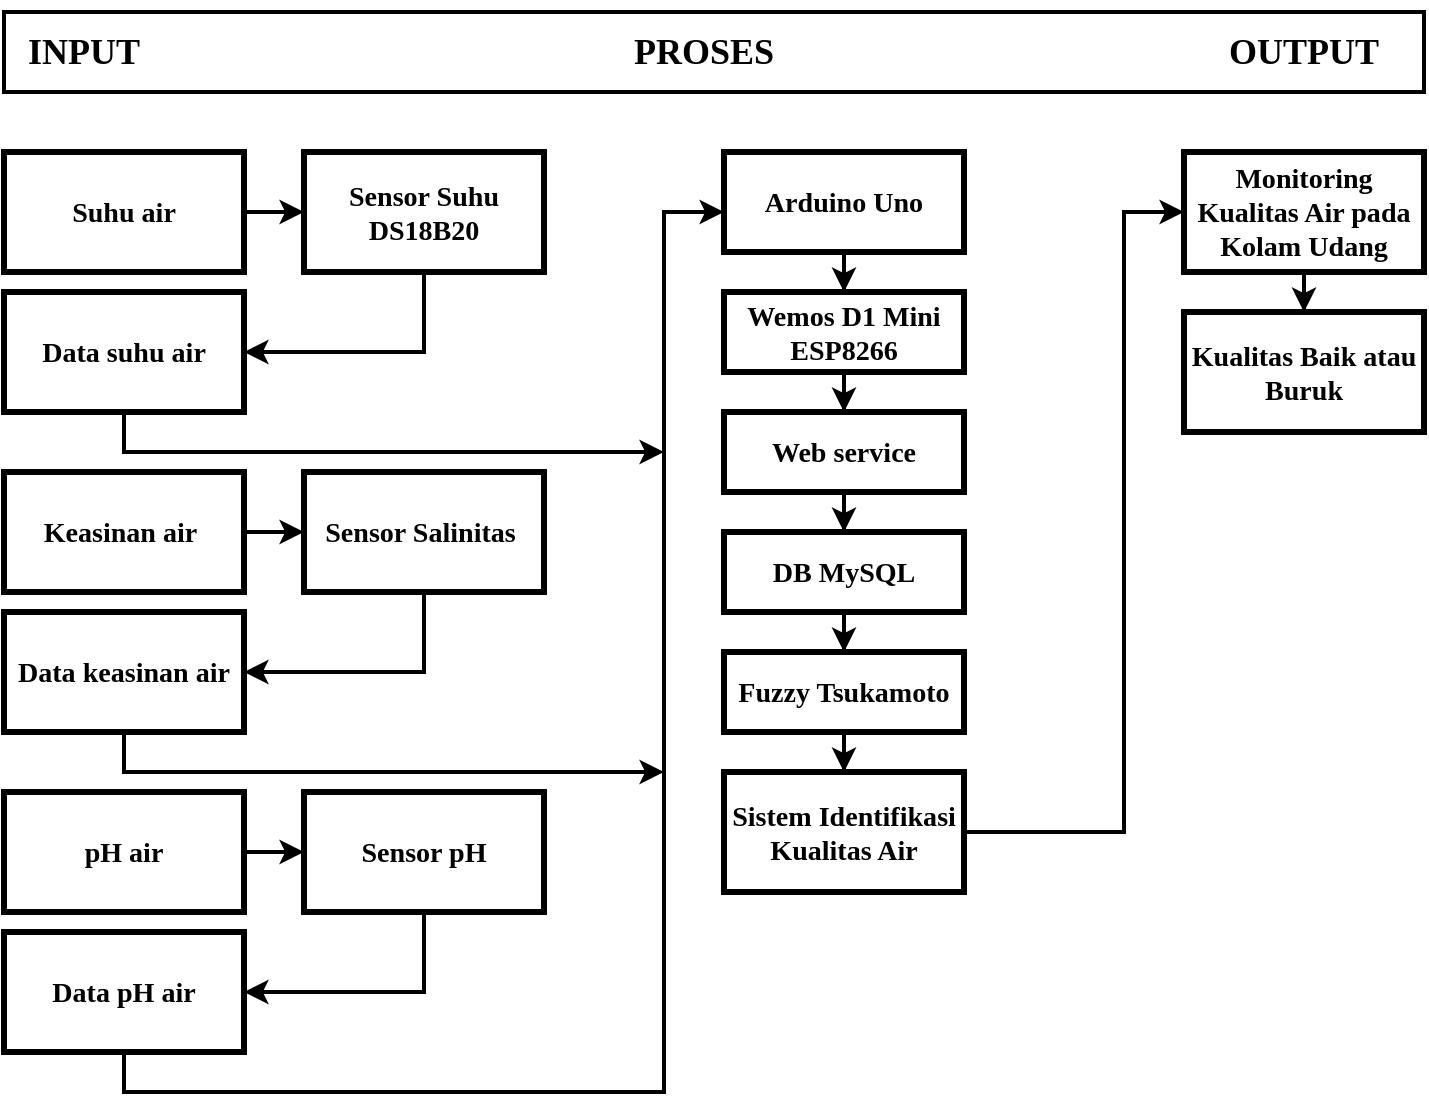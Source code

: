 <mxfile version="14.9.2" type="github" pages="2">
  <diagram id="Miadp8Q_i8-TEkMNeKiU" name="Page-1">
    <mxGraphModel dx="1275" dy="424" grid="1" gridSize="10" guides="1" tooltips="1" connect="1" arrows="1" fold="1" page="1" pageScale="1" pageWidth="850" pageHeight="1100" math="0" shadow="0">
      <root>
        <mxCell id="0" />
        <mxCell id="1" parent="0" />
        <mxCell id="FrHt9vHI5P7naRnpHzFz-1" value="" style="rounded=0;whiteSpace=wrap;html=1;strokeWidth=2;" parent="1" vertex="1">
          <mxGeometry x="-100" y="20" width="710" height="40" as="geometry" />
        </mxCell>
        <mxCell id="FrHt9vHI5P7naRnpHzFz-2" value="&lt;h2&gt;&lt;font face=&quot;Times New Roman&quot;&gt;INPUT&lt;/font&gt;&lt;/h2&gt;" style="text;html=1;strokeColor=none;fillColor=none;align=center;verticalAlign=middle;whiteSpace=wrap;rounded=0;" parent="1" vertex="1">
          <mxGeometry x="-80" y="30" width="40" height="20" as="geometry" />
        </mxCell>
        <mxCell id="FrHt9vHI5P7naRnpHzFz-3" value="&lt;h2&gt;&lt;font face=&quot;Times New Roman&quot;&gt;PROSES&lt;/font&gt;&lt;/h2&gt;" style="text;html=1;strokeColor=none;fillColor=none;align=center;verticalAlign=middle;whiteSpace=wrap;rounded=0;" parent="1" vertex="1">
          <mxGeometry x="230" y="30" width="40" height="20" as="geometry" />
        </mxCell>
        <mxCell id="FrHt9vHI5P7naRnpHzFz-4" value="&lt;h2&gt;&lt;font face=&quot;Times New Roman&quot;&gt;OUTPUT&lt;/font&gt;&lt;/h2&gt;" style="text;html=1;strokeColor=none;fillColor=none;align=center;verticalAlign=middle;whiteSpace=wrap;rounded=0;" parent="1" vertex="1">
          <mxGeometry x="530" y="30" width="40" height="20" as="geometry" />
        </mxCell>
        <mxCell id="FrHt9vHI5P7naRnpHzFz-6" style="edgeStyle=orthogonalEdgeStyle;rounded=0;orthogonalLoop=1;jettySize=auto;html=1;strokeWidth=2;" parent="1" source="FrHt9vHI5P7naRnpHzFz-5" target="FrHt9vHI5P7naRnpHzFz-7" edge="1">
          <mxGeometry relative="1" as="geometry">
            <mxPoint x="40" y="120" as="targetPoint" />
          </mxGeometry>
        </mxCell>
        <mxCell id="FrHt9vHI5P7naRnpHzFz-5" value="&lt;h3&gt;&lt;font face=&quot;Times New Roman&quot;&gt;Suhu air&lt;/font&gt;&lt;/h3&gt;" style="rounded=0;whiteSpace=wrap;html=1;strokeWidth=3;" parent="1" vertex="1">
          <mxGeometry x="-100" y="90" width="120" height="60" as="geometry" />
        </mxCell>
        <mxCell id="FrHt9vHI5P7naRnpHzFz-8" style="edgeStyle=orthogonalEdgeStyle;rounded=0;orthogonalLoop=1;jettySize=auto;html=1;strokeWidth=2;" parent="1" source="FrHt9vHI5P7naRnpHzFz-7" target="FrHt9vHI5P7naRnpHzFz-9" edge="1">
          <mxGeometry relative="1" as="geometry">
            <mxPoint x="50" y="200" as="targetPoint" />
            <Array as="points">
              <mxPoint x="110" y="190" />
            </Array>
          </mxGeometry>
        </mxCell>
        <mxCell id="FrHt9vHI5P7naRnpHzFz-7" value="&lt;h3&gt;&lt;font face=&quot;Times New Roman&quot;&gt;Sensor Suhu DS18B20&lt;/font&gt;&lt;/h3&gt;" style="rounded=0;whiteSpace=wrap;html=1;strokeWidth=3;" parent="1" vertex="1">
          <mxGeometry x="50" y="90" width="120" height="60" as="geometry" />
        </mxCell>
        <mxCell id="FrHt9vHI5P7naRnpHzFz-38" style="edgeStyle=orthogonalEdgeStyle;rounded=0;orthogonalLoop=1;jettySize=auto;html=1;strokeWidth=2;" parent="1" source="FrHt9vHI5P7naRnpHzFz-9" edge="1">
          <mxGeometry relative="1" as="geometry">
            <mxPoint x="230" y="240" as="targetPoint" />
            <Array as="points">
              <mxPoint x="-40" y="240" />
            </Array>
          </mxGeometry>
        </mxCell>
        <mxCell id="FrHt9vHI5P7naRnpHzFz-9" value="&lt;h3&gt;&lt;font face=&quot;Times New Roman&quot;&gt;Data suhu air&lt;/font&gt;&lt;/h3&gt;" style="rounded=0;whiteSpace=wrap;html=1;strokeWidth=3;" parent="1" vertex="1">
          <mxGeometry x="-100" y="160" width="120" height="60" as="geometry" />
        </mxCell>
        <mxCell id="FrHt9vHI5P7naRnpHzFz-13" style="edgeStyle=orthogonalEdgeStyle;rounded=0;orthogonalLoop=1;jettySize=auto;html=1;entryX=0;entryY=0.5;entryDx=0;entryDy=0;strokeWidth=2;" parent="1" source="FrHt9vHI5P7naRnpHzFz-10" target="FrHt9vHI5P7naRnpHzFz-11" edge="1">
          <mxGeometry relative="1" as="geometry" />
        </mxCell>
        <mxCell id="FrHt9vHI5P7naRnpHzFz-10" value="&lt;h3&gt;&lt;font face=&quot;Times New Roman&quot;&gt;Keasinan air&amp;nbsp;&lt;/font&gt;&lt;/h3&gt;" style="rounded=0;whiteSpace=wrap;html=1;strokeWidth=3;" parent="1" vertex="1">
          <mxGeometry x="-100" y="250" width="120" height="60" as="geometry" />
        </mxCell>
        <mxCell id="FrHt9vHI5P7naRnpHzFz-14" style="edgeStyle=orthogonalEdgeStyle;rounded=0;orthogonalLoop=1;jettySize=auto;html=1;entryX=1;entryY=0.5;entryDx=0;entryDy=0;strokeWidth=2;" parent="1" source="FrHt9vHI5P7naRnpHzFz-11" target="FrHt9vHI5P7naRnpHzFz-12" edge="1">
          <mxGeometry relative="1" as="geometry">
            <Array as="points">
              <mxPoint x="110" y="350" />
            </Array>
          </mxGeometry>
        </mxCell>
        <mxCell id="FrHt9vHI5P7naRnpHzFz-11" value="&lt;h3&gt;&lt;font face=&quot;Times New Roman&quot;&gt;Sensor Salinitas&amp;nbsp;&lt;/font&gt;&lt;/h3&gt;" style="rounded=0;whiteSpace=wrap;html=1;strokeWidth=3;" parent="1" vertex="1">
          <mxGeometry x="50" y="250" width="120" height="60" as="geometry" />
        </mxCell>
        <mxCell id="FrHt9vHI5P7naRnpHzFz-41" style="edgeStyle=orthogonalEdgeStyle;rounded=0;orthogonalLoop=1;jettySize=auto;html=1;strokeWidth=2;" parent="1" source="FrHt9vHI5P7naRnpHzFz-12" edge="1">
          <mxGeometry relative="1" as="geometry">
            <mxPoint x="230" y="400" as="targetPoint" />
            <Array as="points">
              <mxPoint x="-40" y="400" />
            </Array>
          </mxGeometry>
        </mxCell>
        <mxCell id="FrHt9vHI5P7naRnpHzFz-12" value="&lt;h3&gt;&lt;font face=&quot;Times New Roman&quot;&gt;Data keasinan air&lt;/font&gt;&lt;/h3&gt;" style="rounded=0;whiteSpace=wrap;html=1;strokeWidth=3;" parent="1" vertex="1">
          <mxGeometry x="-100" y="320" width="120" height="60" as="geometry" />
        </mxCell>
        <mxCell id="FrHt9vHI5P7naRnpHzFz-15" value="&lt;h3&gt;&lt;font face=&quot;Times New Roman&quot;&gt;pH air&lt;/font&gt;&lt;/h3&gt;" style="rounded=0;whiteSpace=wrap;html=1;strokeWidth=3;" parent="1" vertex="1">
          <mxGeometry x="-100" y="410" width="120" height="60" as="geometry" />
        </mxCell>
        <mxCell id="FrHt9vHI5P7naRnpHzFz-16" style="edgeStyle=orthogonalEdgeStyle;rounded=0;orthogonalLoop=1;jettySize=auto;html=1;entryX=0;entryY=0.5;entryDx=0;entryDy=0;strokeWidth=2;" parent="1" source="FrHt9vHI5P7naRnpHzFz-15" target="FrHt9vHI5P7naRnpHzFz-17" edge="1">
          <mxGeometry relative="1" as="geometry" />
        </mxCell>
        <mxCell id="FrHt9vHI5P7naRnpHzFz-17" value="&lt;h3&gt;&lt;font face=&quot;Times New Roman&quot;&gt;Sensor pH&lt;/font&gt;&lt;/h3&gt;" style="rounded=0;whiteSpace=wrap;html=1;strokeWidth=3;" parent="1" vertex="1">
          <mxGeometry x="50" y="410" width="120" height="60" as="geometry" />
        </mxCell>
        <mxCell id="FrHt9vHI5P7naRnpHzFz-18" style="edgeStyle=orthogonalEdgeStyle;rounded=0;orthogonalLoop=1;jettySize=auto;html=1;entryX=1;entryY=0.5;entryDx=0;entryDy=0;strokeWidth=2;" parent="1" source="FrHt9vHI5P7naRnpHzFz-17" target="FrHt9vHI5P7naRnpHzFz-19" edge="1">
          <mxGeometry relative="1" as="geometry">
            <Array as="points">
              <mxPoint x="110" y="510" />
            </Array>
          </mxGeometry>
        </mxCell>
        <mxCell id="FrHt9vHI5P7naRnpHzFz-20" style="edgeStyle=orthogonalEdgeStyle;rounded=0;orthogonalLoop=1;jettySize=auto;html=1;strokeWidth=2;" parent="1" source="FrHt9vHI5P7naRnpHzFz-19" target="FrHt9vHI5P7naRnpHzFz-23" edge="1">
          <mxGeometry relative="1" as="geometry">
            <mxPoint x="280" y="560" as="targetPoint" />
            <Array as="points">
              <mxPoint x="-40" y="560" />
              <mxPoint x="230" y="560" />
              <mxPoint x="230" y="120" />
            </Array>
          </mxGeometry>
        </mxCell>
        <mxCell id="FrHt9vHI5P7naRnpHzFz-19" value="&lt;h3&gt;&lt;font face=&quot;Times New Roman&quot;&gt;Data pH air&lt;/font&gt;&lt;/h3&gt;" style="rounded=0;whiteSpace=wrap;html=1;strokeWidth=3;" parent="1" vertex="1">
          <mxGeometry x="-100" y="480" width="120" height="60" as="geometry" />
        </mxCell>
        <mxCell id="FrHt9vHI5P7naRnpHzFz-24" style="edgeStyle=orthogonalEdgeStyle;rounded=0;orthogonalLoop=1;jettySize=auto;html=1;strokeWidth=2;" parent="1" source="FrHt9vHI5P7naRnpHzFz-23" target="FrHt9vHI5P7naRnpHzFz-25" edge="1">
          <mxGeometry relative="1" as="geometry">
            <mxPoint x="320" y="170" as="targetPoint" />
          </mxGeometry>
        </mxCell>
        <mxCell id="FrHt9vHI5P7naRnpHzFz-23" value="&lt;h3&gt;&lt;font face=&quot;Times New Roman&quot;&gt;Arduino Uno&lt;/font&gt;&lt;/h3&gt;" style="rounded=0;whiteSpace=wrap;html=1;strokeWidth=3;" parent="1" vertex="1">
          <mxGeometry x="260" y="90" width="120" height="50" as="geometry" />
        </mxCell>
        <mxCell id="FrHt9vHI5P7naRnpHzFz-27" value="" style="edgeStyle=orthogonalEdgeStyle;rounded=0;orthogonalLoop=1;jettySize=auto;html=1;strokeWidth=2;" parent="1" source="FrHt9vHI5P7naRnpHzFz-25" target="FrHt9vHI5P7naRnpHzFz-26" edge="1">
          <mxGeometry relative="1" as="geometry" />
        </mxCell>
        <mxCell id="FrHt9vHI5P7naRnpHzFz-25" value="&lt;h3&gt;&lt;font face=&quot;Times New Roman&quot;&gt;Wemos D1 Mini ESP8266&lt;/font&gt;&lt;/h3&gt;" style="rounded=0;whiteSpace=wrap;html=1;strokeWidth=3;" parent="1" vertex="1">
          <mxGeometry x="260" y="160" width="120" height="40" as="geometry" />
        </mxCell>
        <mxCell id="FrHt9vHI5P7naRnpHzFz-29" value="" style="edgeStyle=orthogonalEdgeStyle;rounded=0;orthogonalLoop=1;jettySize=auto;html=1;strokeWidth=2;" parent="1" source="FrHt9vHI5P7naRnpHzFz-26" target="FrHt9vHI5P7naRnpHzFz-28" edge="1">
          <mxGeometry relative="1" as="geometry" />
        </mxCell>
        <mxCell id="FrHt9vHI5P7naRnpHzFz-26" value="&lt;h3&gt;&lt;font face=&quot;Times New Roman&quot;&gt;Web service&lt;/font&gt;&lt;/h3&gt;" style="rounded=0;whiteSpace=wrap;html=1;strokeWidth=3;" parent="1" vertex="1">
          <mxGeometry x="260" y="220" width="120" height="40" as="geometry" />
        </mxCell>
        <mxCell id="FrHt9vHI5P7naRnpHzFz-31" value="" style="edgeStyle=orthogonalEdgeStyle;rounded=0;orthogonalLoop=1;jettySize=auto;html=1;strokeWidth=2;" parent="1" source="FrHt9vHI5P7naRnpHzFz-28" target="FrHt9vHI5P7naRnpHzFz-30" edge="1">
          <mxGeometry relative="1" as="geometry" />
        </mxCell>
        <mxCell id="FrHt9vHI5P7naRnpHzFz-28" value="&lt;h3&gt;&lt;font face=&quot;Times New Roman&quot;&gt;DB MySQL&lt;/font&gt;&lt;/h3&gt;" style="rounded=0;whiteSpace=wrap;html=1;strokeWidth=3;" parent="1" vertex="1">
          <mxGeometry x="260" y="280" width="120" height="40" as="geometry" />
        </mxCell>
        <mxCell id="FrHt9vHI5P7naRnpHzFz-33" value="" style="edgeStyle=orthogonalEdgeStyle;rounded=0;orthogonalLoop=1;jettySize=auto;html=1;strokeWidth=2;" parent="1" source="FrHt9vHI5P7naRnpHzFz-30" target="FrHt9vHI5P7naRnpHzFz-32" edge="1">
          <mxGeometry relative="1" as="geometry" />
        </mxCell>
        <mxCell id="FrHt9vHI5P7naRnpHzFz-30" value="&lt;h3&gt;&lt;font face=&quot;Times New Roman&quot;&gt;Fuzzy Tsukamoto&lt;/font&gt;&lt;/h3&gt;" style="rounded=0;whiteSpace=wrap;html=1;strokeWidth=3;" parent="1" vertex="1">
          <mxGeometry x="260" y="340" width="120" height="40" as="geometry" />
        </mxCell>
        <mxCell id="FrHt9vHI5P7naRnpHzFz-35" value="" style="edgeStyle=orthogonalEdgeStyle;rounded=0;orthogonalLoop=1;jettySize=auto;html=1;strokeWidth=2;" parent="1" source="FrHt9vHI5P7naRnpHzFz-32" target="FrHt9vHI5P7naRnpHzFz-34" edge="1">
          <mxGeometry relative="1" as="geometry">
            <Array as="points">
              <mxPoint x="460" y="430" />
              <mxPoint x="460" y="120" />
            </Array>
          </mxGeometry>
        </mxCell>
        <mxCell id="FrHt9vHI5P7naRnpHzFz-32" value="&lt;h3&gt;&lt;font face=&quot;Times New Roman&quot;&gt;Sistem Identifikasi Kualitas Air&lt;/font&gt;&lt;/h3&gt;" style="rounded=0;whiteSpace=wrap;html=1;strokeWidth=3;" parent="1" vertex="1">
          <mxGeometry x="260" y="400" width="120" height="60" as="geometry" />
        </mxCell>
        <mxCell id="FrHt9vHI5P7naRnpHzFz-37" value="" style="edgeStyle=orthogonalEdgeStyle;rounded=0;orthogonalLoop=1;jettySize=auto;html=1;strokeWidth=2;" parent="1" source="FrHt9vHI5P7naRnpHzFz-34" target="FrHt9vHI5P7naRnpHzFz-36" edge="1">
          <mxGeometry relative="1" as="geometry" />
        </mxCell>
        <mxCell id="FrHt9vHI5P7naRnpHzFz-34" value="&lt;h3&gt;&lt;font face=&quot;Times New Roman&quot;&gt;Monitoring Kualitas Air pada Kolam Udang&lt;/font&gt;&lt;/h3&gt;" style="rounded=0;whiteSpace=wrap;html=1;strokeWidth=3;" parent="1" vertex="1">
          <mxGeometry x="490" y="90" width="120" height="60" as="geometry" />
        </mxCell>
        <mxCell id="FrHt9vHI5P7naRnpHzFz-36" value="&lt;h3&gt;&lt;font face=&quot;Times New Roman&quot;&gt;Kualitas Baik atau Buruk&lt;/font&gt;&lt;/h3&gt;" style="rounded=0;whiteSpace=wrap;html=1;strokeWidth=3;" parent="1" vertex="1">
          <mxGeometry x="490" y="170" width="120" height="60" as="geometry" />
        </mxCell>
      </root>
    </mxGraphModel>
  </diagram>
  <diagram id="BUURIVS-Rmmmxex5JJOb" name="Page-2">
    <mxGraphModel dx="1108" dy="425" grid="1" gridSize="10" guides="1" tooltips="1" connect="1" arrows="1" fold="1" page="1" pageScale="1" pageWidth="850" pageHeight="1100" math="0" shadow="0">
      <root>
        <mxCell id="5FlN-QPKYDjkpCMWdBCi-0" />
        <mxCell id="5FlN-QPKYDjkpCMWdBCi-1" parent="5FlN-QPKYDjkpCMWdBCi-0" />
        <mxCell id="5FlN-QPKYDjkpCMWdBCi-4" style="edgeStyle=orthogonalEdgeStyle;rounded=0;orthogonalLoop=1;jettySize=auto;html=1;" edge="1" parent="5FlN-QPKYDjkpCMWdBCi-1" source="5FlN-QPKYDjkpCMWdBCi-2">
          <mxGeometry relative="1" as="geometry">
            <mxPoint x="200" y="130" as="targetPoint" />
          </mxGeometry>
        </mxCell>
        <mxCell id="5FlN-QPKYDjkpCMWdBCi-2" value="Mulai" style="rounded=1;whiteSpace=wrap;html=1;arcSize=50;" vertex="1" parent="5FlN-QPKYDjkpCMWdBCi-1">
          <mxGeometry x="140" y="40" width="120" height="60" as="geometry" />
        </mxCell>
        <mxCell id="5FlN-QPKYDjkpCMWdBCi-6" value="" style="edgeStyle=orthogonalEdgeStyle;rounded=0;orthogonalLoop=1;jettySize=auto;html=1;" edge="1" parent="5FlN-QPKYDjkpCMWdBCi-1" source="5FlN-QPKYDjkpCMWdBCi-3" target="5FlN-QPKYDjkpCMWdBCi-5">
          <mxGeometry relative="1" as="geometry" />
        </mxCell>
        <mxCell id="5FlN-QPKYDjkpCMWdBCi-3" value="Menerima Data Nilai Variabel Input" style="rounded=0;whiteSpace=wrap;html=1;" vertex="1" parent="5FlN-QPKYDjkpCMWdBCi-1">
          <mxGeometry x="140" y="130" width="120" height="60" as="geometry" />
        </mxCell>
        <mxCell id="5FlN-QPKYDjkpCMWdBCi-8" value="" style="edgeStyle=orthogonalEdgeStyle;rounded=0;orthogonalLoop=1;jettySize=auto;html=1;" edge="1" parent="5FlN-QPKYDjkpCMWdBCi-1" source="5FlN-QPKYDjkpCMWdBCi-5" target="5FlN-QPKYDjkpCMWdBCi-7">
          <mxGeometry relative="1" as="geometry" />
        </mxCell>
        <mxCell id="5FlN-QPKYDjkpCMWdBCi-5" value="Merubah Variabel Input Kedalam Himpunan Fuzzy" style="rounded=0;whiteSpace=wrap;html=1;" vertex="1" parent="5FlN-QPKYDjkpCMWdBCi-1">
          <mxGeometry x="140" y="210" width="120" height="60" as="geometry" />
        </mxCell>
        <mxCell id="5FlN-QPKYDjkpCMWdBCi-10" value="" style="edgeStyle=orthogonalEdgeStyle;rounded=0;orthogonalLoop=1;jettySize=auto;html=1;" edge="1" parent="5FlN-QPKYDjkpCMWdBCi-1" source="5FlN-QPKYDjkpCMWdBCi-7" target="5FlN-QPKYDjkpCMWdBCi-9">
          <mxGeometry relative="1" as="geometry" />
        </mxCell>
        <mxCell id="5FlN-QPKYDjkpCMWdBCi-7" value="Mencari Nilai Z, a-predikat / Fuzzy setiap aturan" style="rounded=0;whiteSpace=wrap;html=1;" vertex="1" parent="5FlN-QPKYDjkpCMWdBCi-1">
          <mxGeometry x="140" y="290" width="120" height="60" as="geometry" />
        </mxCell>
        <mxCell id="5FlN-QPKYDjkpCMWdBCi-15" value="" style="edgeStyle=orthogonalEdgeStyle;rounded=0;orthogonalLoop=1;jettySize=auto;html=1;" edge="1" parent="5FlN-QPKYDjkpCMWdBCi-1" source="5FlN-QPKYDjkpCMWdBCi-9" target="5FlN-QPKYDjkpCMWdBCi-13">
          <mxGeometry relative="1" as="geometry" />
        </mxCell>
        <mxCell id="5FlN-QPKYDjkpCMWdBCi-9" value="Proses menghitung rata-rata terbobot" style="rounded=0;whiteSpace=wrap;html=1;" vertex="1" parent="5FlN-QPKYDjkpCMWdBCi-1">
          <mxGeometry x="140" y="370" width="120" height="60" as="geometry" />
        </mxCell>
        <mxCell id="5FlN-QPKYDjkpCMWdBCi-12" value="" style="edgeStyle=orthogonalEdgeStyle;rounded=0;orthogonalLoop=1;jettySize=auto;html=1;" edge="1" parent="5FlN-QPKYDjkpCMWdBCi-1" source="5FlN-QPKYDjkpCMWdBCi-11" target="5FlN-QPKYDjkpCMWdBCi-7">
          <mxGeometry relative="1" as="geometry" />
        </mxCell>
        <mxCell id="5FlN-QPKYDjkpCMWdBCi-11" value="Agregasi semua aturan" style="rounded=0;whiteSpace=wrap;html=1;" vertex="1" parent="5FlN-QPKYDjkpCMWdBCi-1">
          <mxGeometry x="290" y="290" width="120" height="60" as="geometry" />
        </mxCell>
        <mxCell id="5FlN-QPKYDjkpCMWdBCi-13" value="selesai" style="rounded=1;whiteSpace=wrap;html=1;arcSize=50;" vertex="1" parent="5FlN-QPKYDjkpCMWdBCi-1">
          <mxGeometry x="140" y="450" width="120" height="60" as="geometry" />
        </mxCell>
      </root>
    </mxGraphModel>
  </diagram>
</mxfile>
